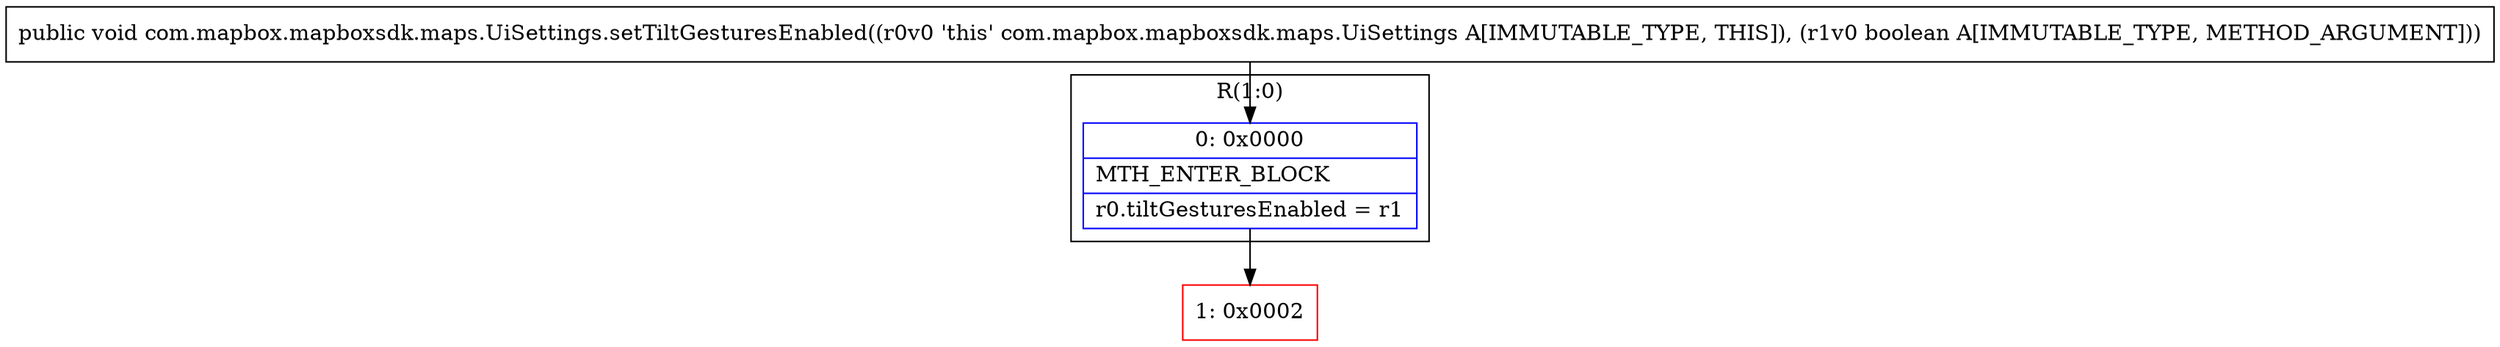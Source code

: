 digraph "CFG forcom.mapbox.mapboxsdk.maps.UiSettings.setTiltGesturesEnabled(Z)V" {
subgraph cluster_Region_282952494 {
label = "R(1:0)";
node [shape=record,color=blue];
Node_0 [shape=record,label="{0\:\ 0x0000|MTH_ENTER_BLOCK\l|r0.tiltGesturesEnabled = r1\l}"];
}
Node_1 [shape=record,color=red,label="{1\:\ 0x0002}"];
MethodNode[shape=record,label="{public void com.mapbox.mapboxsdk.maps.UiSettings.setTiltGesturesEnabled((r0v0 'this' com.mapbox.mapboxsdk.maps.UiSettings A[IMMUTABLE_TYPE, THIS]), (r1v0 boolean A[IMMUTABLE_TYPE, METHOD_ARGUMENT])) }"];
MethodNode -> Node_0;
Node_0 -> Node_1;
}

